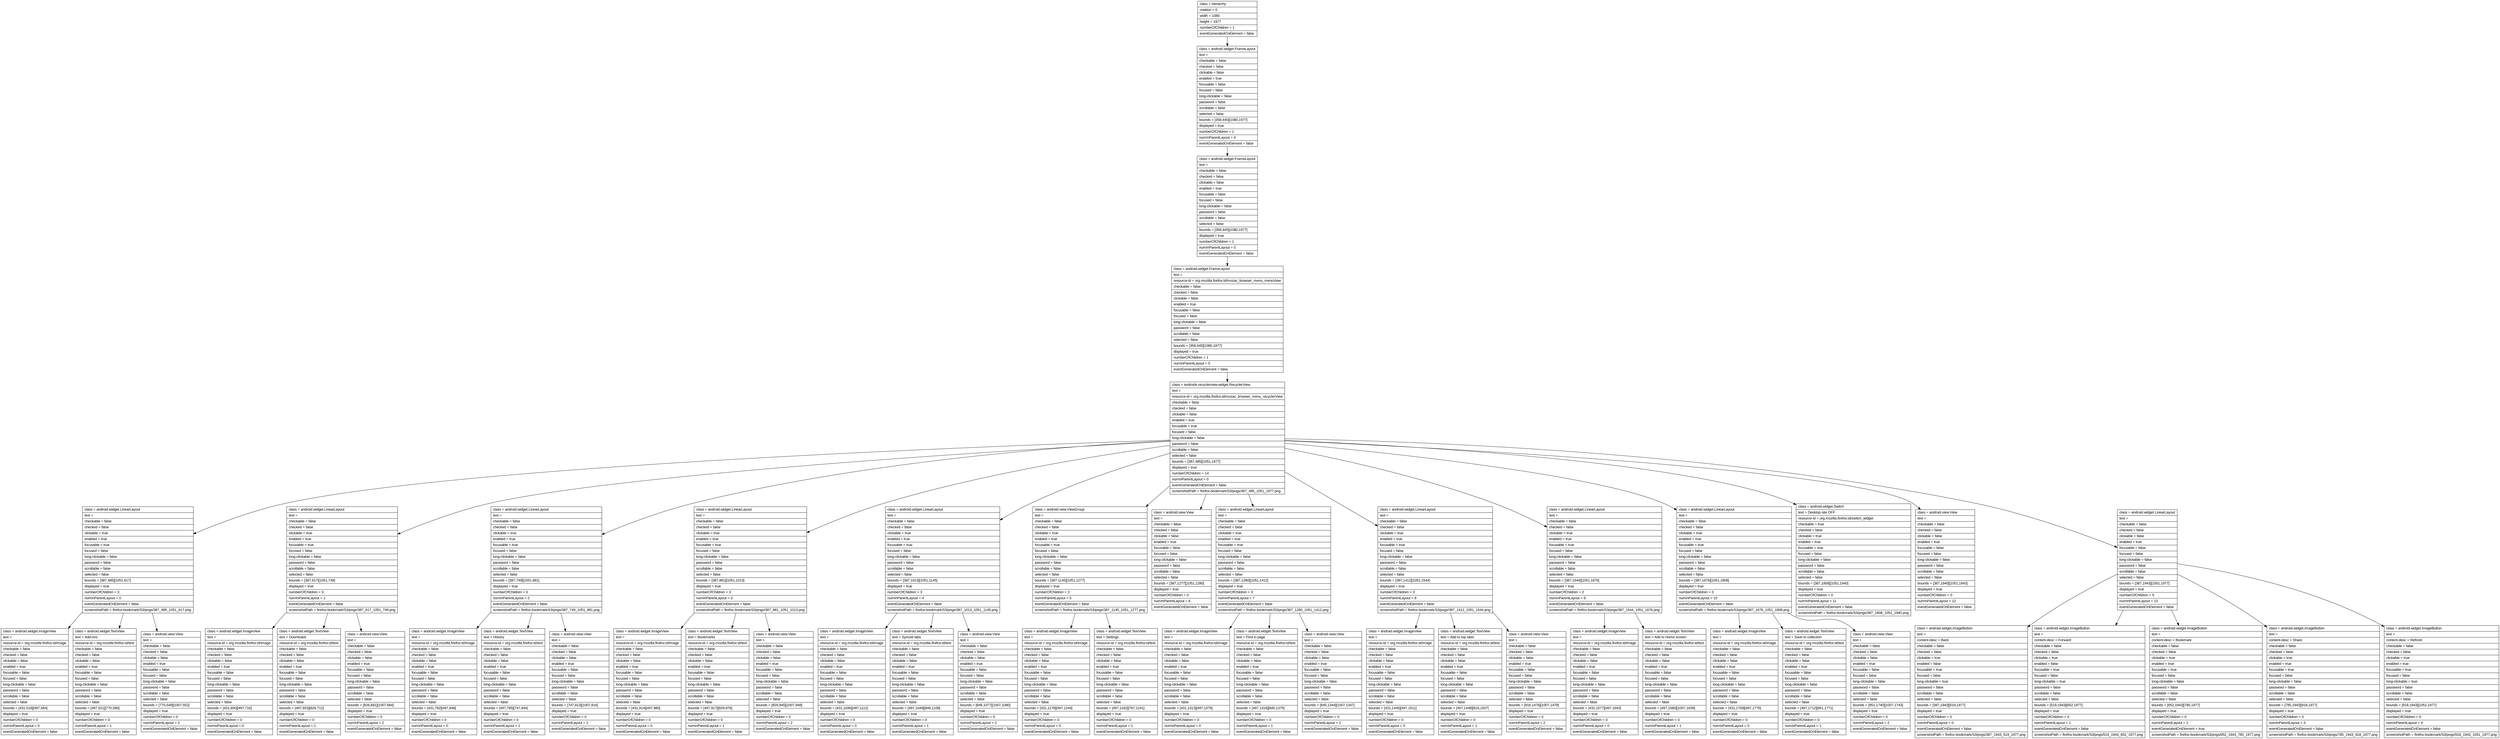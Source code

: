 digraph Layout {

	node [shape=record fontname=Arial];

	0	[label="{class = hierarchy\l|rotation = 0\l|width = 1080\l|height = 1977\l|numberOfChildren = 1\l|eventGeneratedOnElement = false \l}"]
	1	[label="{class = android.widget.FrameLayout\l|text = \l|checkable = false\l|checked = false\l|clickable = false\l|enabled = true\l|focusable = false\l|focused = false\l|long-clickable = false\l|password = false\l|scrollable = false\l|selected = false\l|bounds = [358,445][1080,1977]\l|displayed = true\l|numberOfChildren = 1\l|numInParentLayout = 0\l|eventGeneratedOnElement = false \l}"]
	2	[label="{class = android.widget.FrameLayout\l|text = \l|checkable = false\l|checked = false\l|clickable = false\l|enabled = true\l|focusable = false\l|focused = false\l|long-clickable = false\l|password = false\l|scrollable = false\l|selected = false\l|bounds = [358,445][1080,1977]\l|displayed = true\l|numberOfChildren = 1\l|numInParentLayout = 0\l|eventGeneratedOnElement = false \l}"]
	3	[label="{class = android.widget.FrameLayout\l|text = \l|resource-id = org.mozilla.firefox:id/mozac_browser_menu_menuView\l|checkable = false\l|checked = false\l|clickable = false\l|enabled = true\l|focusable = false\l|focused = false\l|long-clickable = false\l|password = false\l|scrollable = false\l|selected = false\l|bounds = [358,445][1080,1977]\l|displayed = true\l|numberOfChildren = 1\l|numInParentLayout = 0\l|eventGeneratedOnElement = false \l}"]
	4	[label="{class = androidx.recyclerview.widget.RecyclerView\l|text = \l|resource-id = org.mozilla.firefox:id/mozac_browser_menu_recyclerView\l|checkable = false\l|checked = false\l|clickable = false\l|enabled = true\l|focusable = true\l|focused = false\l|long-clickable = false\l|password = false\l|scrollable = false\l|selected = false\l|bounds = [387,485][1051,1977]\l|displayed = true\l|numberOfChildren = 14\l|numInParentLayout = 0\l|eventGeneratedOnElement = false \l|screenshotPath = firefox-bookmark/S3/pngs/387_485_1051_1977.png\l}"]
	5	[label="{class = android.widget.LinearLayout\l|text = \l|checkable = false\l|checked = false\l|clickable = true\l|enabled = true\l|focusable = true\l|focused = false\l|long-clickable = false\l|password = false\l|scrollable = false\l|selected = false\l|bounds = [387,485][1051,617]\l|displayed = true\l|numberOfChildren = 3\l|numInParentLayout = 0\l|eventGeneratedOnElement = false \l|screenshotPath = firefox-bookmark/S3/pngs/387_485_1051_617.png\l}"]
	6	[label="{class = android.widget.LinearLayout\l|text = \l|checkable = false\l|checked = false\l|clickable = true\l|enabled = true\l|focusable = true\l|focused = false\l|long-clickable = false\l|password = false\l|scrollable = false\l|selected = false\l|bounds = [387,617][1051,749]\l|displayed = true\l|numberOfChildren = 3\l|numInParentLayout = 1\l|eventGeneratedOnElement = false \l|screenshotPath = firefox-bookmark/S3/pngs/387_617_1051_749.png\l}"]
	7	[label="{class = android.widget.LinearLayout\l|text = \l|checkable = false\l|checked = false\l|clickable = true\l|enabled = true\l|focusable = true\l|focused = false\l|long-clickable = false\l|password = false\l|scrollable = false\l|selected = false\l|bounds = [387,749][1051,881]\l|displayed = true\l|numberOfChildren = 3\l|numInParentLayout = 2\l|eventGeneratedOnElement = false \l|screenshotPath = firefox-bookmark/S3/pngs/387_749_1051_881.png\l}"]
	8	[label="{class = android.widget.LinearLayout\l|text = \l|checkable = false\l|checked = false\l|clickable = true\l|enabled = true\l|focusable = true\l|focused = false\l|long-clickable = false\l|password = false\l|scrollable = false\l|selected = false\l|bounds = [387,881][1051,1013]\l|displayed = true\l|numberOfChildren = 3\l|numInParentLayout = 3\l|eventGeneratedOnElement = false \l|screenshotPath = firefox-bookmark/S3/pngs/387_881_1051_1013.png\l}"]
	9	[label="{class = android.widget.LinearLayout\l|text = \l|checkable = false\l|checked = false\l|clickable = true\l|enabled = true\l|focusable = true\l|focused = false\l|long-clickable = false\l|password = false\l|scrollable = false\l|selected = false\l|bounds = [387,1013][1051,1145]\l|displayed = true\l|numberOfChildren = 3\l|numInParentLayout = 4\l|eventGeneratedOnElement = false \l|screenshotPath = firefox-bookmark/S3/pngs/387_1013_1051_1145.png\l}"]
	10	[label="{class = android.view.ViewGroup\l|text = \l|checkable = false\l|checked = false\l|clickable = true\l|enabled = true\l|focusable = true\l|focused = false\l|long-clickable = false\l|password = false\l|scrollable = false\l|selected = false\l|bounds = [387,1145][1051,1277]\l|displayed = true\l|numberOfChildren = 2\l|numInParentLayout = 5\l|eventGeneratedOnElement = false \l|screenshotPath = firefox-bookmark/S3/pngs/387_1145_1051_1277.png\l}"]
	11	[label="{class = android.view.View\l|text = \l|checkable = false\l|checked = false\l|clickable = false\l|enabled = true\l|focusable = false\l|focused = false\l|long-clickable = false\l|password = false\l|scrollable = false\l|selected = false\l|bounds = [387,1277][1051,1280]\l|displayed = true\l|numberOfChildren = 0\l|numInParentLayout = 6\l|eventGeneratedOnElement = false \l}"]
	12	[label="{class = android.widget.LinearLayout\l|text = \l|checkable = false\l|checked = false\l|clickable = true\l|enabled = true\l|focusable = true\l|focused = false\l|long-clickable = false\l|password = false\l|scrollable = false\l|selected = false\l|bounds = [387,1280][1051,1412]\l|displayed = true\l|numberOfChildren = 3\l|numInParentLayout = 7\l|eventGeneratedOnElement = false \l|screenshotPath = firefox-bookmark/S3/pngs/387_1280_1051_1412.png\l}"]
	13	[label="{class = android.widget.LinearLayout\l|text = \l|checkable = false\l|checked = false\l|clickable = true\l|enabled = true\l|focusable = true\l|focused = false\l|long-clickable = false\l|password = false\l|scrollable = false\l|selected = false\l|bounds = [387,1412][1051,1544]\l|displayed = true\l|numberOfChildren = 3\l|numInParentLayout = 8\l|eventGeneratedOnElement = false \l|screenshotPath = firefox-bookmark/S3/pngs/387_1412_1051_1544.png\l}"]
	14	[label="{class = android.widget.LinearLayout\l|text = \l|checkable = false\l|checked = false\l|clickable = true\l|enabled = true\l|focusable = true\l|focused = false\l|long-clickable = false\l|password = false\l|scrollable = false\l|selected = false\l|bounds = [387,1544][1051,1676]\l|displayed = true\l|numberOfChildren = 2\l|numInParentLayout = 9\l|eventGeneratedOnElement = false \l|screenshotPath = firefox-bookmark/S3/pngs/387_1544_1051_1676.png\l}"]
	15	[label="{class = android.widget.LinearLayout\l|text = \l|checkable = false\l|checked = false\l|clickable = true\l|enabled = true\l|focusable = true\l|focused = false\l|long-clickable = false\l|password = false\l|scrollable = false\l|selected = false\l|bounds = [387,1676][1051,1808]\l|displayed = true\l|numberOfChildren = 3\l|numInParentLayout = 10\l|eventGeneratedOnElement = false \l|screenshotPath = firefox-bookmark/S3/pngs/387_1676_1051_1808.png\l}"]
	16	[label="{class = android.widget.Switch\l|text = Desktop site OFF\l|resource-id = org.mozilla.firefox:id/switch_widget\l|checkable = true\l|checked = false\l|clickable = true\l|enabled = true\l|focusable = true\l|focused = false\l|long-clickable = false\l|password = false\l|scrollable = false\l|selected = false\l|bounds = [387,1808][1051,1940]\l|displayed = true\l|numberOfChildren = 0\l|numInParentLayout = 11\l|eventGeneratedOnElement = false \l|screenshotPath = firefox-bookmark/S3/pngs/387_1808_1051_1940.png\l}"]
	17	[label="{class = android.view.View\l|text = \l|checkable = false\l|checked = false\l|clickable = false\l|enabled = true\l|focusable = false\l|focused = false\l|long-clickable = false\l|password = false\l|scrollable = false\l|selected = false\l|bounds = [387,1940][1051,1943]\l|displayed = true\l|numberOfChildren = 0\l|numInParentLayout = 12\l|eventGeneratedOnElement = false \l}"]
	18	[label="{class = android.widget.LinearLayout\l|text = \l|checkable = false\l|checked = false\l|clickable = false\l|enabled = true\l|focusable = false\l|focused = false\l|long-clickable = false\l|password = false\l|scrollable = false\l|selected = false\l|bounds = [387,1943][1051,1977]\l|displayed = true\l|numberOfChildren = 5\l|numInParentLayout = 13\l|eventGeneratedOnElement = false \l}"]
	19	[label="{class = android.widget.ImageView\l|text = \l|resource-id = org.mozilla.firefox:id/image\l|checkable = false\l|checked = false\l|clickable = false\l|enabled = true\l|focusable = false\l|focused = false\l|long-clickable = false\l|password = false\l|scrollable = false\l|selected = false\l|bounds = [431,518][497,584]\l|displayed = true\l|numberOfChildren = 0\l|numInParentLayout = 0\l|eventGeneratedOnElement = false \l}"]
	20	[label="{class = android.widget.TextView\l|text = Add-ons\l|resource-id = org.mozilla.firefox:id/text\l|checkable = false\l|checked = false\l|clickable = false\l|enabled = true\l|focusable = false\l|focused = false\l|long-clickable = false\l|password = false\l|scrollable = false\l|selected = false\l|bounds = [497,521][770,580]\l|displayed = true\l|numberOfChildren = 0\l|numInParentLayout = 1\l|eventGeneratedOnElement = false \l}"]
	21	[label="{class = android.view.View\l|text = \l|checkable = false\l|checked = false\l|clickable = false\l|enabled = true\l|focusable = false\l|focused = false\l|long-clickable = false\l|password = false\l|scrollable = false\l|selected = false\l|bounds = [770,549][1007,552]\l|displayed = true\l|numberOfChildren = 0\l|numInParentLayout = 2\l|eventGeneratedOnElement = false \l}"]
	22	[label="{class = android.widget.ImageView\l|text = \l|resource-id = org.mozilla.firefox:id/image\l|checkable = false\l|checked = false\l|clickable = false\l|enabled = true\l|focusable = false\l|focused = false\l|long-clickable = false\l|password = false\l|scrollable = false\l|selected = false\l|bounds = [431,650][497,716]\l|displayed = true\l|numberOfChildren = 0\l|numInParentLayout = 0\l|eventGeneratedOnElement = false \l}"]
	23	[label="{class = android.widget.TextView\l|text = Downloads\l|resource-id = org.mozilla.firefox:id/text\l|checkable = false\l|checked = false\l|clickable = false\l|enabled = true\l|focusable = false\l|focused = false\l|long-clickable = false\l|password = false\l|scrollable = false\l|selected = false\l|bounds = [497,653][826,712]\l|displayed = true\l|numberOfChildren = 0\l|numInParentLayout = 1\l|eventGeneratedOnElement = false \l}"]
	24	[label="{class = android.view.View\l|text = \l|checkable = false\l|checked = false\l|clickable = false\l|enabled = true\l|focusable = false\l|focused = false\l|long-clickable = false\l|password = false\l|scrollable = false\l|selected = false\l|bounds = [826,681][1007,684]\l|displayed = true\l|numberOfChildren = 0\l|numInParentLayout = 2\l|eventGeneratedOnElement = false \l}"]
	25	[label="{class = android.widget.ImageView\l|text = \l|resource-id = org.mozilla.firefox:id/image\l|checkable = false\l|checked = false\l|clickable = false\l|enabled = true\l|focusable = false\l|focused = false\l|long-clickable = false\l|password = false\l|scrollable = false\l|selected = false\l|bounds = [431,782][497,848]\l|displayed = true\l|numberOfChildren = 0\l|numInParentLayout = 0\l|eventGeneratedOnElement = false \l}"]
	26	[label="{class = android.widget.TextView\l|text = History\l|resource-id = org.mozilla.firefox:id/text\l|checkable = false\l|checked = false\l|clickable = false\l|enabled = true\l|focusable = false\l|focused = false\l|long-clickable = false\l|password = false\l|scrollable = false\l|selected = false\l|bounds = [497,785][747,844]\l|displayed = true\l|numberOfChildren = 0\l|numInParentLayout = 1\l|eventGeneratedOnElement = false \l}"]
	27	[label="{class = android.view.View\l|text = \l|checkable = false\l|checked = false\l|clickable = false\l|enabled = true\l|focusable = false\l|focused = false\l|long-clickable = false\l|password = false\l|scrollable = false\l|selected = false\l|bounds = [747,813][1007,816]\l|displayed = true\l|numberOfChildren = 0\l|numInParentLayout = 2\l|eventGeneratedOnElement = false \l}"]
	28	[label="{class = android.widget.ImageView\l|text = \l|resource-id = org.mozilla.firefox:id/image\l|checkable = false\l|checked = false\l|clickable = false\l|enabled = true\l|focusable = false\l|focused = false\l|long-clickable = false\l|password = false\l|scrollable = false\l|selected = false\l|bounds = [431,914][497,980]\l|displayed = true\l|numberOfChildren = 0\l|numInParentLayout = 0\l|eventGeneratedOnElement = false \l}"]
	29	[label="{class = android.widget.TextView\l|text = Bookmarks\l|resource-id = org.mozilla.firefox:id/text\l|checkable = false\l|checked = false\l|clickable = false\l|enabled = true\l|focusable = false\l|focused = false\l|long-clickable = false\l|password = false\l|scrollable = false\l|selected = false\l|bounds = [497,917][829,976]\l|displayed = true\l|numberOfChildren = 0\l|numInParentLayout = 1\l|eventGeneratedOnElement = false \l}"]
	30	[label="{class = android.view.View\l|text = \l|checkable = false\l|checked = false\l|clickable = false\l|enabled = true\l|focusable = false\l|focused = false\l|long-clickable = false\l|password = false\l|scrollable = false\l|selected = false\l|bounds = [829,945][1007,948]\l|displayed = true\l|numberOfChildren = 0\l|numInParentLayout = 2\l|eventGeneratedOnElement = false \l}"]
	31	[label="{class = android.widget.ImageView\l|text = \l|resource-id = org.mozilla.firefox:id/image\l|checkable = false\l|checked = false\l|clickable = false\l|enabled = true\l|focusable = false\l|focused = false\l|long-clickable = false\l|password = false\l|scrollable = false\l|selected = false\l|bounds = [431,1046][497,1112]\l|displayed = true\l|numberOfChildren = 0\l|numInParentLayout = 0\l|eventGeneratedOnElement = false \l}"]
	32	[label="{class = android.widget.TextView\l|text = Synced tabs\l|resource-id = org.mozilla.firefox:id/text\l|checkable = false\l|checked = false\l|clickable = false\l|enabled = true\l|focusable = false\l|focused = false\l|long-clickable = false\l|password = false\l|scrollable = false\l|selected = false\l|bounds = [497,1049][846,1108]\l|displayed = true\l|numberOfChildren = 0\l|numInParentLayout = 1\l|eventGeneratedOnElement = false \l}"]
	33	[label="{class = android.view.View\l|text = \l|checkable = false\l|checked = false\l|clickable = false\l|enabled = true\l|focusable = false\l|focused = false\l|long-clickable = false\l|password = false\l|scrollable = false\l|selected = false\l|bounds = [846,1077][1007,1080]\l|displayed = true\l|numberOfChildren = 0\l|numInParentLayout = 2\l|eventGeneratedOnElement = false \l}"]
	34	[label="{class = android.widget.ImageView\l|text = \l|resource-id = org.mozilla.firefox:id/image\l|checkable = false\l|checked = false\l|clickable = false\l|enabled = true\l|focusable = false\l|focused = false\l|long-clickable = false\l|password = false\l|scrollable = false\l|selected = false\l|bounds = [431,1178][497,1244]\l|displayed = true\l|numberOfChildren = 0\l|numInParentLayout = 0\l|eventGeneratedOnElement = false \l}"]
	35	[label="{class = android.widget.TextView\l|text = Settings\l|resource-id = org.mozilla.firefox:id/text\l|checkable = false\l|checked = false\l|clickable = false\l|enabled = true\l|focusable = false\l|focused = false\l|long-clickable = false\l|password = false\l|scrollable = false\l|selected = false\l|bounds = [497,1182][767,1241]\l|displayed = true\l|numberOfChildren = 0\l|numInParentLayout = 1\l|eventGeneratedOnElement = false \l}"]
	36	[label="{class = android.widget.ImageView\l|text = \l|resource-id = org.mozilla.firefox:id/image\l|checkable = false\l|checked = false\l|clickable = false\l|enabled = true\l|focusable = false\l|focused = false\l|long-clickable = false\l|password = false\l|scrollable = false\l|selected = false\l|bounds = [431,1313][497,1379]\l|displayed = true\l|numberOfChildren = 0\l|numInParentLayout = 0\l|eventGeneratedOnElement = false \l}"]
	37	[label="{class = android.widget.TextView\l|text = Find in page\l|resource-id = org.mozilla.firefox:id/text\l|checkable = false\l|checked = false\l|clickable = false\l|enabled = true\l|focusable = false\l|focused = false\l|long-clickable = false\l|password = false\l|scrollable = false\l|selected = false\l|bounds = [497,1316][845,1375]\l|displayed = true\l|numberOfChildren = 0\l|numInParentLayout = 1\l|eventGeneratedOnElement = false \l}"]
	38	[label="{class = android.view.View\l|text = \l|checkable = false\l|checked = false\l|clickable = false\l|enabled = true\l|focusable = false\l|focused = false\l|long-clickable = false\l|password = false\l|scrollable = false\l|selected = false\l|bounds = [845,1344][1007,1347]\l|displayed = true\l|numberOfChildren = 0\l|numInParentLayout = 2\l|eventGeneratedOnElement = false \l}"]
	39	[label="{class = android.widget.ImageView\l|text = \l|resource-id = org.mozilla.firefox:id/image\l|checkable = false\l|checked = false\l|clickable = false\l|enabled = true\l|focusable = false\l|focused = false\l|long-clickable = false\l|password = false\l|scrollable = false\l|selected = false\l|bounds = [431,1445][497,1511]\l|displayed = true\l|numberOfChildren = 0\l|numInParentLayout = 0\l|eventGeneratedOnElement = false \l}"]
	40	[label="{class = android.widget.TextView\l|text = Add to top sites\l|resource-id = org.mozilla.firefox:id/text\l|checkable = false\l|checked = false\l|clickable = false\l|enabled = true\l|focusable = false\l|focused = false\l|long-clickable = false\l|password = false\l|scrollable = false\l|selected = false\l|bounds = [497,1448][916,1507]\l|displayed = true\l|numberOfChildren = 0\l|numInParentLayout = 1\l|eventGeneratedOnElement = false \l}"]
	41	[label="{class = android.view.View\l|text = \l|checkable = false\l|checked = false\l|clickable = false\l|enabled = true\l|focusable = false\l|focused = false\l|long-clickable = false\l|password = false\l|scrollable = false\l|selected = false\l|bounds = [916,1476][1007,1479]\l|displayed = true\l|numberOfChildren = 0\l|numInParentLayout = 2\l|eventGeneratedOnElement = false \l}"]
	42	[label="{class = android.widget.ImageView\l|text = \l|resource-id = org.mozilla.firefox:id/image\l|checkable = false\l|checked = false\l|clickable = false\l|enabled = true\l|focusable = false\l|focused = false\l|long-clickable = false\l|password = false\l|scrollable = false\l|selected = false\l|bounds = [431,1577][497,1643]\l|displayed = true\l|numberOfChildren = 0\l|numInParentLayout = 0\l|eventGeneratedOnElement = false \l}"]
	43	[label="{class = android.widget.TextView\l|text = Add to Home screen\l|resource-id = org.mozilla.firefox:id/text\l|checkable = false\l|checked = false\l|clickable = false\l|enabled = true\l|focusable = false\l|focused = false\l|long-clickable = false\l|password = false\l|scrollable = false\l|selected = false\l|bounds = [497,1580][1007,1639]\l|displayed = true\l|numberOfChildren = 0\l|numInParentLayout = 1\l|eventGeneratedOnElement = false \l}"]
	44	[label="{class = android.widget.ImageView\l|text = \l|resource-id = org.mozilla.firefox:id/image\l|checkable = false\l|checked = false\l|clickable = false\l|enabled = true\l|focusable = false\l|focused = false\l|long-clickable = false\l|password = false\l|scrollable = false\l|selected = false\l|bounds = [431,1709][497,1775]\l|displayed = true\l|numberOfChildren = 0\l|numInParentLayout = 0\l|eventGeneratedOnElement = false \l}"]
	45	[label="{class = android.widget.TextView\l|text = Save to collection\l|resource-id = org.mozilla.firefox:id/text\l|checkable = false\l|checked = false\l|clickable = false\l|enabled = true\l|focusable = false\l|focused = false\l|long-clickable = false\l|password = false\l|scrollable = false\l|selected = false\l|bounds = [497,1712][951,1771]\l|displayed = true\l|numberOfChildren = 0\l|numInParentLayout = 1\l|eventGeneratedOnElement = false \l}"]
	46	[label="{class = android.view.View\l|text = \l|checkable = false\l|checked = false\l|clickable = false\l|enabled = true\l|focusable = false\l|focused = false\l|long-clickable = false\l|password = false\l|scrollable = false\l|selected = false\l|bounds = [951,1740][1007,1743]\l|displayed = true\l|numberOfChildren = 0\l|numInParentLayout = 2\l|eventGeneratedOnElement = false \l}"]
	47	[label="{class = android.widget.ImageButton\l|text = \l|content-desc = Back\l|checkable = false\l|checked = false\l|clickable = true\l|enabled = false\l|focusable = true\l|focused = false\l|long-clickable = true\l|password = false\l|scrollable = false\l|selected = false\l|bounds = [387,1943][519,1977]\l|displayed = true\l|numberOfChildren = 0\l|numInParentLayout = 0\l|eventGeneratedOnElement = false \l|screenshotPath = firefox-bookmark/S3/pngs/387_1943_519_1977.png\l}"]
	48	[label="{class = android.widget.ImageButton\l|text = \l|content-desc = Forward\l|checkable = false\l|checked = false\l|clickable = true\l|enabled = false\l|focusable = true\l|focused = false\l|long-clickable = true\l|password = false\l|scrollable = false\l|selected = false\l|bounds = [519,1943][652,1977]\l|displayed = true\l|numberOfChildren = 0\l|numInParentLayout = 1\l|eventGeneratedOnElement = false \l|screenshotPath = firefox-bookmark/S3/pngs/519_1943_652_1977.png\l}"]
	49	[label="{class = android.widget.ImageButton\l|text = \l|content-desc = Bookmark\l|checkable = false\l|checked = false\l|clickable = true\l|enabled = true\l|focusable = true\l|focused = false\l|long-clickable = false\l|password = false\l|scrollable = false\l|selected = false\l|bounds = [652,1943][785,1977]\l|displayed = true\l|numberOfChildren = 0\l|numInParentLayout = 2\l|eventGeneratedOnElement = true \l|screenshotPath = firefox-bookmark/S3/pngs/652_1943_785_1977.png\l}"]
	50	[label="{class = android.widget.ImageButton\l|text = \l|content-desc = Share\l|checkable = false\l|checked = false\l|clickable = true\l|enabled = true\l|focusable = true\l|focused = false\l|long-clickable = false\l|password = false\l|scrollable = false\l|selected = false\l|bounds = [785,1943][918,1977]\l|displayed = true\l|numberOfChildren = 0\l|numInParentLayout = 3\l|eventGeneratedOnElement = false \l|screenshotPath = firefox-bookmark/S3/pngs/785_1943_918_1977.png\l}"]
	51	[label="{class = android.widget.ImageButton\l|text = \l|content-desc = Refresh\l|checkable = false\l|checked = false\l|clickable = true\l|enabled = true\l|focusable = true\l|focused = false\l|long-clickable = true\l|password = false\l|scrollable = false\l|selected = false\l|bounds = [918,1943][1051,1977]\l|displayed = true\l|numberOfChildren = 0\l|numInParentLayout = 4\l|eventGeneratedOnElement = false \l|screenshotPath = firefox-bookmark/S3/pngs/918_1943_1051_1977.png\l}"]


	0 -> 1
	1 -> 2
	2 -> 3
	3 -> 4
	4 -> 5
	4 -> 6
	4 -> 7
	4 -> 8
	4 -> 9
	4 -> 10
	4 -> 11
	4 -> 12
	4 -> 13
	4 -> 14
	4 -> 15
	4 -> 16
	4 -> 17
	4 -> 18
	5 -> 19
	5 -> 20
	5 -> 21
	6 -> 22
	6 -> 23
	6 -> 24
	7 -> 25
	7 -> 26
	7 -> 27
	8 -> 28
	8 -> 29
	8 -> 30
	9 -> 31
	9 -> 32
	9 -> 33
	10 -> 34
	10 -> 35
	12 -> 36
	12 -> 37
	12 -> 38
	13 -> 39
	13 -> 40
	13 -> 41
	14 -> 42
	14 -> 43
	15 -> 44
	15 -> 45
	15 -> 46
	18 -> 47
	18 -> 48
	18 -> 49
	18 -> 50
	18 -> 51


}
